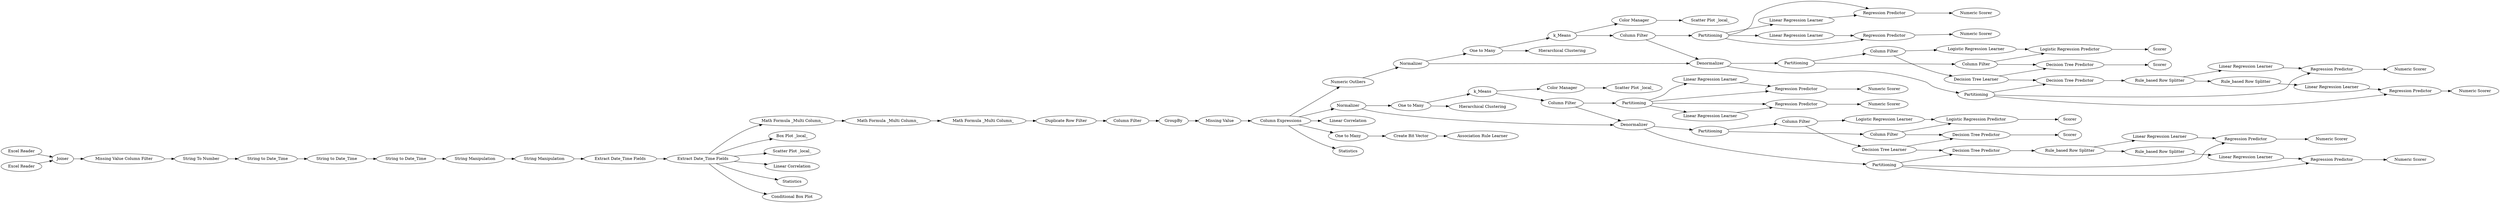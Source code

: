 digraph {
	93 -> 96
	34 -> 41
	54 -> 84
	4 -> 5
	71 -> 72
	131 -> 134
	129 -> 135
	134 -> 136
	43 -> 54
	14 -> 79
	34 -> 53
	11 -> 12
	132 -> 129
	111 -> 105
	36 -> 101
	78 -> 80
	84 -> 51
	125 -> 127
	122 -> 123
	12 -> 22
	41 -> 82
	12 -> 24
	48 -> 46
	83 -> 124
	1 -> 5
	12 -> 26
	12 -> 10
	9 -> 14
	8 -> 9
	100 -> 108
	132 -> 133
	133 -> 137
	109 -> 132
	94 -> 109
	61 -> 60
	54 -> 83
	7 -> 2
	92 -> 98
	89 -> 95
	86 -> 87
	106 -> 131
	126 -> 119
	90 -> 106
	77 -> 78
	134 -> 128
	124 -> 122
	85 -> 86
	93 -> 91
	84 -> 85
	130 -> 129
	76 -> 48
	109 -> 92
	3 -> 8
	34 -> 36
	80 -> 27
	93 -> 89
	83 -> 49
	42 -> 44
	128 -> 133
	79 -> 11
	132 -> 131
	61 -> 70
	101 -> 109
	84 -> 86
	63 -> 64
	101 -> 97
	118 -> 120
	29 -> 32
	82 -> 43
	121 -> 118
	119 -> 122
	97 -> 104
	12 -> 25
	127 -> 121
	49 -> 61
	70 -> 71
	94 -> 93
	97 -> 102
	43 -> 42
	104 -> 111
	124 -> 118
	62 -> 63
	34 -> 76
	82 -> 45
	28 -> 77
	12 -> 28
	92 -> 90
	136 -> 130
	103 -> 99
	98 -> 88
	112 -> 88
	104 -> 94
	41 -> 83
	51 -> 52
	32 -> 34
	106 -> 103
	50 -> 51
	127 -> 126
	5 -> 7
	34 -> 138
	124 -> 125
	88 -> 107
	93 -> 100
	96 -> 89
	91 -> 100
	60 -> 63
	62 -> 71
	98 -> 103
	84 -> 50
	49 -> 62
	60 -> 125
	2 -> 3
	90 -> 112
	27 -> 29
	103 [label="Decision Tree Predictor"]
	126 [label="Rule_based Row Splitter"]
	136 [label="Rule_based Row Splitter"]
	26 [label="Linear Correlation"]
	3 [label="String to Date_Time"]
	129 [label="Regression Predictor"]
	12 [label="Extract Date_Time Fields"]
	28 [label="Math Formula _Multi Column_"]
	11 [label="Extract Date_Time Fields"]
	93 [label=Partitioning]
	135 [label="Numeric Scorer"]
	134 [label="Rule_based Row Splitter"]
	5 [label=Joiner]
	107 [label=Scorer]
	120 [label="Numeric Scorer"]
	29 [label=GroupBy]
	118 [label="Regression Predictor"]
	27 [label="Column Filter"]
	79 [label="String Manipulation"]
	9 [label="String to Date_Time"]
	97 [label="One to Many"]
	8 [label="String to Date_Time"]
	108 [label="Numeric Scorer"]
	122 [label="Regression Predictor"]
	105 [label="Scatter Plot _local_"]
	92 [label=Partitioning]
	137 [label="Numeric Scorer"]
	119 [label="Linear Regression Learner"]
	41 [label=Normalizer]
	98 [label="Column Filter"]
	54 [label="Column Filter"]
	125 [label="Decision Tree Predictor"]
	1 [label="Excel Reader"]
	22 [label="Box Plot _local_"]
	53 [label="Linear Correlation"]
	60 [label="Decision Tree Learner"]
	43 [label=k_Means]
	96 [label="Linear Regression Learner"]
	104 [label=k_Means]
	44 [label="Scatter Plot _local_"]
	102 [label="Hierarchical Clustering"]
	71 [label="Logistic Regression Predictor"]
	88 [label="Logistic Regression Predictor"]
	80 [label="Duplicate Row Filter"]
	52 [label="Numeric Scorer"]
	45 [label="Hierarchical Clustering"]
	132 [label=Partitioning]
	91 [label="Linear Regression Learner"]
	7 [label="Missing Value Column Filter"]
	138 [label=Statistics]
	121 [label="Linear Regression Learner"]
	24 [label="Scatter Plot _local_"]
	64 [label=Scorer]
	131 [label="Decision Tree Predictor"]
	25 [label="Conditional Box Plot"]
	123 [label="Numeric Scorer"]
	90 [label="Column Filter"]
	72 [label=Scorer]
	4 [label="Excel Reader"]
	61 [label="Column Filter"]
	77 [label="Math Formula _Multi Column_"]
	124 [label=Partitioning]
	14 [label="String Manipulation"]
	83 [label=Denormalizer]
	94 [label="Column Filter"]
	99 [label=Scorer]
	62 [label="Column Filter"]
	82 [label="One to Many"]
	46 [label="Association Rule Learner"]
	128 [label="Linear Regression Learner"]
	133 [label="Regression Predictor"]
	89 [label="Regression Predictor"]
	78 [label="Math Formula _Multi Column_"]
	49 [label=Partitioning]
	84 [label=Partitioning]
	51 [label="Regression Predictor"]
	109 [label=Denormalizer]
	10 [label=Statistics]
	85 [label="Linear Regression Learner"]
	86 [label="Regression Predictor"]
	48 [label="Create Bit Vector"]
	50 [label="Linear Regression Learner"]
	112 [label="Logistic Regression Learner"]
	42 [label="Color Manager"]
	87 [label="Numeric Scorer"]
	127 [label="Rule_based Row Splitter"]
	101 [label=Normalizer]
	76 [label="One to Many"]
	63 [label="Decision Tree Predictor"]
	100 [label="Regression Predictor"]
	106 [label="Decision Tree Learner"]
	34 [label="Column Expressions"]
	70 [label="Logistic Regression Learner"]
	36 [label="Numeric Outliers"]
	130 [label="Linear Regression Learner"]
	95 [label="Numeric Scorer"]
	111 [label="Color Manager"]
	32 [label="Missing Value"]
	2 [label="String To Number"]
	rankdir=LR
}
